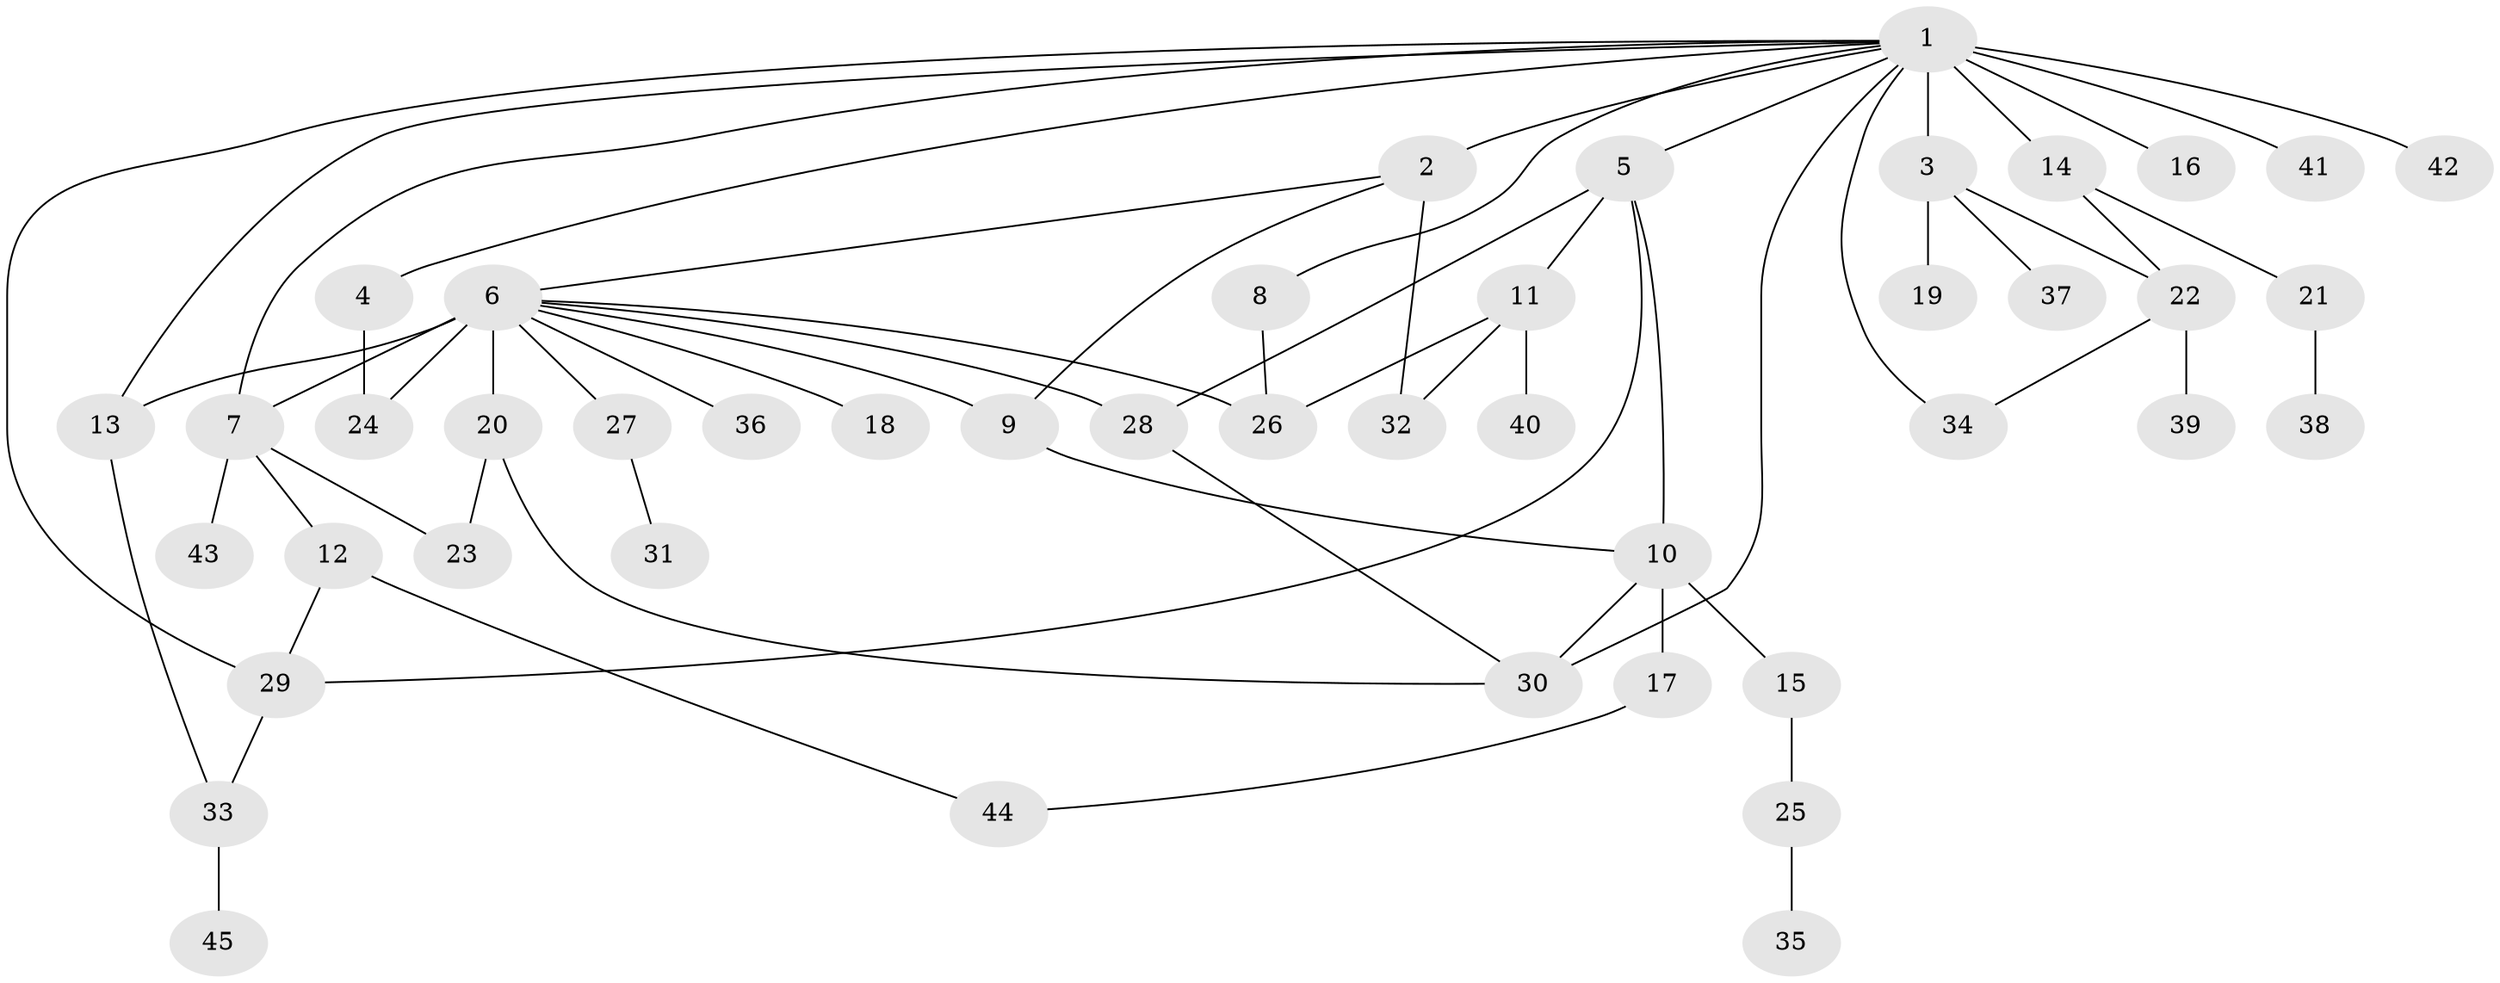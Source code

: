// original degree distribution, {34: 0.00684931506849315, 6: 0.0273972602739726, 1: 0.5273972602739726, 5: 0.0273972602739726, 7: 0.0136986301369863, 21: 0.00684931506849315, 3: 0.0958904109589041, 4: 0.07534246575342465, 2: 0.2191780821917808}
// Generated by graph-tools (version 1.1) at 2025/50/03/04/25 22:50:29]
// undirected, 45 vertices, 63 edges
graph export_dot {
  node [color=gray90,style=filled];
  1;
  2;
  3;
  4;
  5;
  6;
  7;
  8;
  9;
  10;
  11;
  12;
  13;
  14;
  15;
  16;
  17;
  18;
  19;
  20;
  21;
  22;
  23;
  24;
  25;
  26;
  27;
  28;
  29;
  30;
  31;
  32;
  33;
  34;
  35;
  36;
  37;
  38;
  39;
  40;
  41;
  42;
  43;
  44;
  45;
  1 -- 2 [weight=2.0];
  1 -- 3 [weight=16.0];
  1 -- 4 [weight=1.0];
  1 -- 5 [weight=1.0];
  1 -- 7 [weight=1.0];
  1 -- 8 [weight=1.0];
  1 -- 13 [weight=1.0];
  1 -- 14 [weight=2.0];
  1 -- 16 [weight=1.0];
  1 -- 29 [weight=1.0];
  1 -- 30 [weight=1.0];
  1 -- 34 [weight=1.0];
  1 -- 41 [weight=1.0];
  1 -- 42 [weight=1.0];
  2 -- 6 [weight=1.0];
  2 -- 9 [weight=1.0];
  2 -- 32 [weight=1.0];
  3 -- 19 [weight=1.0];
  3 -- 22 [weight=1.0];
  3 -- 37 [weight=1.0];
  4 -- 24 [weight=1.0];
  5 -- 10 [weight=1.0];
  5 -- 11 [weight=1.0];
  5 -- 28 [weight=1.0];
  5 -- 29 [weight=1.0];
  6 -- 7 [weight=7.0];
  6 -- 9 [weight=1.0];
  6 -- 13 [weight=1.0];
  6 -- 18 [weight=1.0];
  6 -- 20 [weight=1.0];
  6 -- 24 [weight=1.0];
  6 -- 26 [weight=1.0];
  6 -- 27 [weight=1.0];
  6 -- 28 [weight=1.0];
  6 -- 36 [weight=1.0];
  7 -- 12 [weight=1.0];
  7 -- 23 [weight=1.0];
  7 -- 43 [weight=1.0];
  8 -- 26 [weight=1.0];
  9 -- 10 [weight=1.0];
  10 -- 15 [weight=1.0];
  10 -- 17 [weight=3.0];
  10 -- 30 [weight=1.0];
  11 -- 26 [weight=1.0];
  11 -- 32 [weight=1.0];
  11 -- 40 [weight=1.0];
  12 -- 29 [weight=1.0];
  12 -- 44 [weight=1.0];
  13 -- 33 [weight=1.0];
  14 -- 21 [weight=2.0];
  14 -- 22 [weight=1.0];
  15 -- 25 [weight=1.0];
  17 -- 44 [weight=1.0];
  20 -- 23 [weight=1.0];
  20 -- 30 [weight=1.0];
  21 -- 38 [weight=1.0];
  22 -- 34 [weight=1.0];
  22 -- 39 [weight=1.0];
  25 -- 35 [weight=1.0];
  27 -- 31 [weight=1.0];
  28 -- 30 [weight=1.0];
  29 -- 33 [weight=1.0];
  33 -- 45 [weight=1.0];
}
